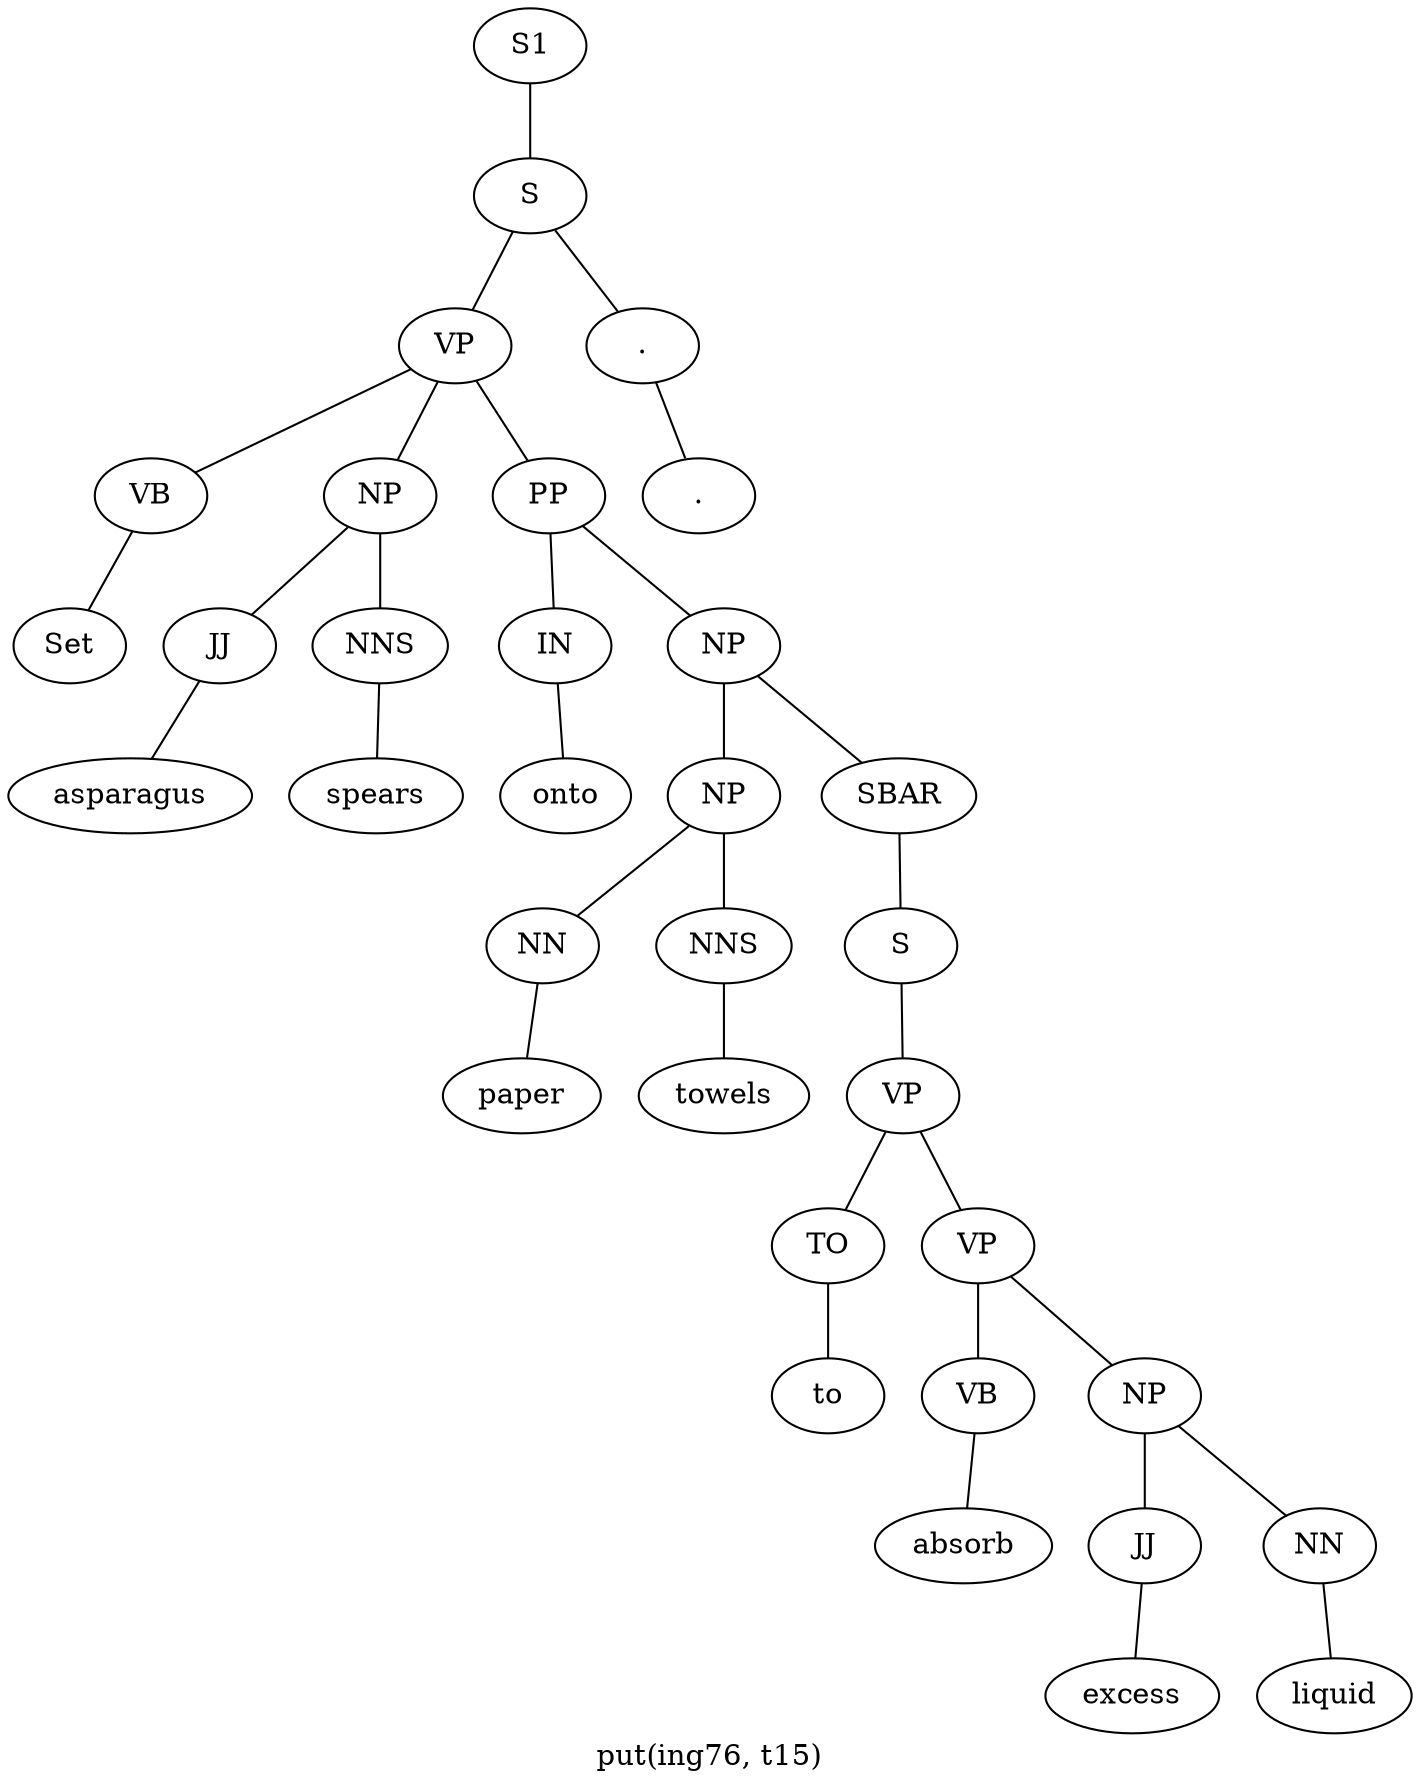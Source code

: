 graph SyntaxGraph {
	label = "put(ing76, t15)";
	Node0 [label="S1"];
	Node1 [label="S"];
	Node2 [label="VP"];
	Node3 [label="VB"];
	Node4 [label="Set"];
	Node5 [label="NP"];
	Node6 [label="JJ"];
	Node7 [label="asparagus"];
	Node8 [label="NNS"];
	Node9 [label="spears"];
	Node10 [label="PP"];
	Node11 [label="IN"];
	Node12 [label="onto"];
	Node13 [label="NP"];
	Node14 [label="NP"];
	Node15 [label="NN"];
	Node16 [label="paper"];
	Node17 [label="NNS"];
	Node18 [label="towels"];
	Node19 [label="SBAR"];
	Node20 [label="S"];
	Node21 [label="VP"];
	Node22 [label="TO"];
	Node23 [label="to"];
	Node24 [label="VP"];
	Node25 [label="VB"];
	Node26 [label="absorb"];
	Node27 [label="NP"];
	Node28 [label="JJ"];
	Node29 [label="excess"];
	Node30 [label="NN"];
	Node31 [label="liquid"];
	Node32 [label="."];
	Node33 [label="."];

	Node0 -- Node1;
	Node1 -- Node2;
	Node1 -- Node32;
	Node2 -- Node3;
	Node2 -- Node5;
	Node2 -- Node10;
	Node3 -- Node4;
	Node5 -- Node6;
	Node5 -- Node8;
	Node6 -- Node7;
	Node8 -- Node9;
	Node10 -- Node11;
	Node10 -- Node13;
	Node11 -- Node12;
	Node13 -- Node14;
	Node13 -- Node19;
	Node14 -- Node15;
	Node14 -- Node17;
	Node15 -- Node16;
	Node17 -- Node18;
	Node19 -- Node20;
	Node20 -- Node21;
	Node21 -- Node22;
	Node21 -- Node24;
	Node22 -- Node23;
	Node24 -- Node25;
	Node24 -- Node27;
	Node25 -- Node26;
	Node27 -- Node28;
	Node27 -- Node30;
	Node28 -- Node29;
	Node30 -- Node31;
	Node32 -- Node33;
}